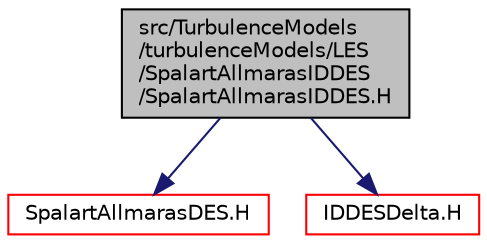digraph "src/TurbulenceModels/turbulenceModels/LES/SpalartAllmarasIDDES/SpalartAllmarasIDDES.H"
{
  bgcolor="transparent";
  edge [fontname="Helvetica",fontsize="10",labelfontname="Helvetica",labelfontsize="10"];
  node [fontname="Helvetica",fontsize="10",shape=record];
  Node0 [label="src/TurbulenceModels\l/turbulenceModels/LES\l/SpalartAllmarasIDDES\l/SpalartAllmarasIDDES.H",height=0.2,width=0.4,color="black", fillcolor="grey75", style="filled", fontcolor="black"];
  Node0 -> Node1 [color="midnightblue",fontsize="10",style="solid",fontname="Helvetica"];
  Node1 [label="SpalartAllmarasDES.H",height=0.2,width=0.4,color="red",URL="$a18068.html"];
  Node0 -> Node334 [color="midnightblue",fontsize="10",style="solid",fontname="Helvetica"];
  Node334 [label="IDDESDelta.H",height=0.2,width=0.4,color="red",URL="$a17978.html"];
}
